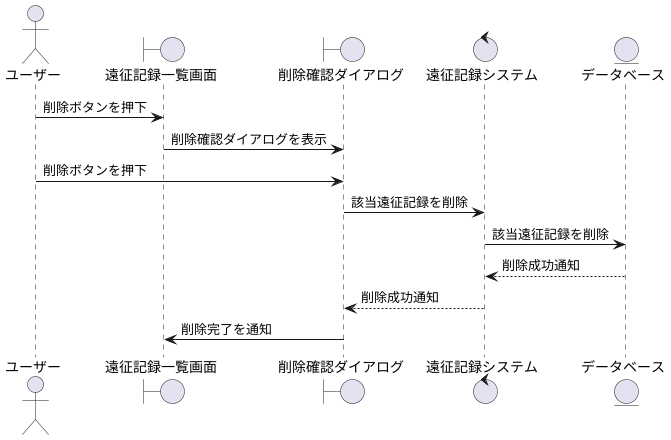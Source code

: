 @startuml
actor ユーザー as User
boundary "遠征記録一覧画面" as RecordList
boundary "削除確認ダイアログ" as ConfirmDialog
control "遠征記録システム" as System
entity "データベース" as DB

User -> RecordList: 削除ボタンを押下
RecordList -> ConfirmDialog: 削除確認ダイアログを表示

User -> ConfirmDialog: 削除ボタンを押下
ConfirmDialog -> System: 該当遠征記録を削除
System -> DB: 該当遠征記録を削除
DB --> System: 削除成功通知
System --> ConfirmDialog: 削除成功通知
ConfirmDialog -> RecordList: 削除完了を通知

@enduml
